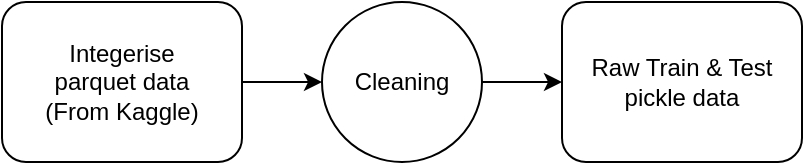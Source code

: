 <mxfile version="20.1.4" type="device"><diagram id="2FGAQ9uWKdoTb2rdM22m" name="Page-1"><mxGraphModel dx="1234" dy="708" grid="1" gridSize="10" guides="1" tooltips="1" connect="1" arrows="1" fold="1" page="1" pageScale="1" pageWidth="827" pageHeight="1169" math="0" shadow="0"><root><mxCell id="0"/><mxCell id="1" parent="0"/><mxCell id="UDoXWL5IOsmkakVxDf4S-4" style="edgeStyle=orthogonalEdgeStyle;rounded=0;orthogonalLoop=1;jettySize=auto;html=1;entryX=0;entryY=0.5;entryDx=0;entryDy=0;" edge="1" parent="1" source="UDoXWL5IOsmkakVxDf4S-1" target="UDoXWL5IOsmkakVxDf4S-3"><mxGeometry relative="1" as="geometry"/></mxCell><mxCell id="UDoXWL5IOsmkakVxDf4S-1" value="Integerise&lt;br&gt;parquet data&lt;br&gt;(From Kaggle)" style="rounded=1;whiteSpace=wrap;html=1;" vertex="1" parent="1"><mxGeometry x="80" y="240" width="120" height="80" as="geometry"/></mxCell><mxCell id="UDoXWL5IOsmkakVxDf4S-6" style="edgeStyle=orthogonalEdgeStyle;rounded=0;orthogonalLoop=1;jettySize=auto;html=1;entryX=0;entryY=0.5;entryDx=0;entryDy=0;" edge="1" parent="1" source="UDoXWL5IOsmkakVxDf4S-3" target="UDoXWL5IOsmkakVxDf4S-5"><mxGeometry relative="1" as="geometry"/></mxCell><mxCell id="UDoXWL5IOsmkakVxDf4S-3" value="Cleaning" style="ellipse;whiteSpace=wrap;html=1;" vertex="1" parent="1"><mxGeometry x="240" y="240" width="80" height="80" as="geometry"/></mxCell><mxCell id="UDoXWL5IOsmkakVxDf4S-5" value="Raw Train &amp;amp; Test&lt;br&gt;pickle data" style="rounded=1;whiteSpace=wrap;html=1;" vertex="1" parent="1"><mxGeometry x="360" y="240" width="120" height="80" as="geometry"/></mxCell></root></mxGraphModel></diagram></mxfile>